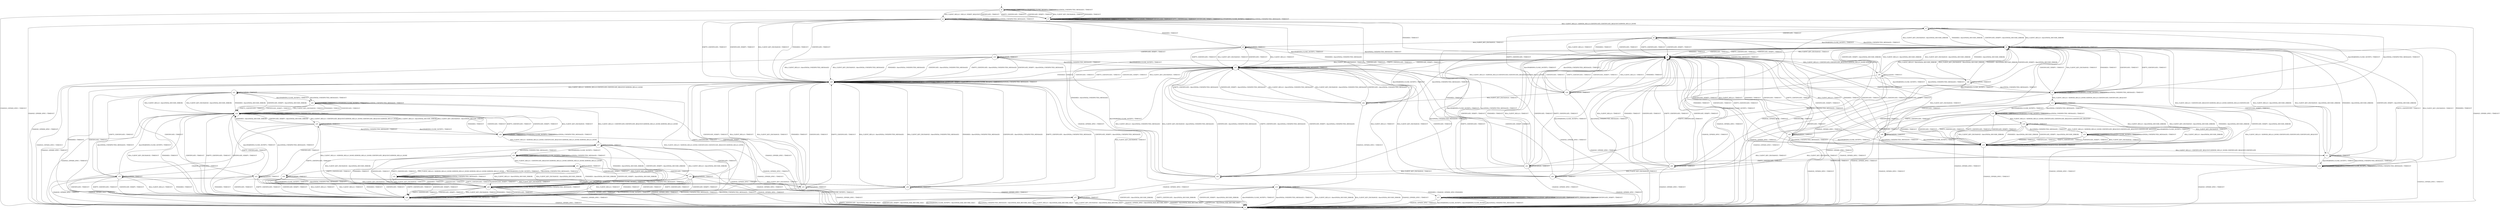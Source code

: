 digraph g {
__start0 [label="" shape="none"];

	s0 [shape="circle" label="s0"];
	s1 [shape="circle" label="s1"];
	s2 [shape="circle" label="s2"];
	s3 [shape="circle" label="s3"];
	s4 [shape="circle" label="s4"];
	s5 [shape="circle" label="s5"];
	s6 [shape="circle" label="s6"];
	s7 [shape="circle" label="s7"];
	s8 [shape="circle" label="s8"];
	s9 [shape="circle" label="s9"];
	s10 [shape="circle" label="s10"];
	s11 [shape="circle" label="s11"];
	s12 [shape="circle" label="s12"];
	s13 [shape="circle" label="s13"];
	s14 [shape="circle" label="s14"];
	s15 [shape="circle" label="s15"];
	s16 [shape="circle" label="s16"];
	s17 [shape="circle" label="s17"];
	s18 [shape="circle" label="s18"];
	s19 [shape="circle" label="s19"];
	s20 [shape="circle" label="s20"];
	s21 [shape="circle" label="s21"];
	s22 [shape="circle" label="s22"];
	s23 [shape="circle" label="s23"];
	s24 [shape="circle" label="s24"];
	s25 [shape="circle" label="s25"];
	s26 [shape="circle" label="s26"];
	s27 [shape="circle" label="s27"];
	s28 [shape="circle" label="s28"];
	s29 [shape="circle" label="s29"];
	s30 [shape="circle" label="s30"];
	s31 [shape="circle" label="s31"];
	s32 [shape="circle" label="s32"];
	s33 [shape="circle" label="s33"];
	s34 [shape="circle" label="s34"];
	s35 [shape="circle" label="s35"];
	s36 [shape="circle" label="s36"];
	s37 [shape="circle" label="s37"];
	s38 [shape="circle" label="s38"];
	s39 [shape="circle" label="s39"];
	s40 [shape="circle" label="s40"];
	s41 [shape="circle" label="s41"];
	s42 [shape="circle" label="s42"];
	s43 [shape="circle" label="s43"];
	s44 [shape="circle" label="s44"];
	s45 [shape="circle" label="s45"];
	s46 [shape="circle" label="s46"];
	s47 [shape="circle" label="s47"];
	s48 [shape="circle" label="s48"];
	s49 [shape="circle" label="s49"];
	s0 -> s2 [label="RSA_CLIENT_HELLO / HELLO_VERIFY_REQUEST"];
	s0 -> s7 [label="RSA_CLIENT_KEY_EXCHANGE / TIMEOUT"];
	s0 -> s1 [label="CHANGE_CIPHER_SPEC / TIMEOUT"];
	s0 -> s7 [label="FINISHED / TIMEOUT"];
	s0 -> s0 [label="APPLICATION / TIMEOUT"];
	s0 -> s7 [label="CERTIFICATE / TIMEOUT"];
	s0 -> s7 [label="EMPTY_CERTIFICATE / TIMEOUT"];
	s0 -> s7 [label="CERTIFICATE_VERIFY / TIMEOUT"];
	s0 -> s0 [label="Alert(WARNING,CLOSE_NOTIFY) / TIMEOUT"];
	s0 -> s0 [label="Alert(FATAL,UNEXPECTED_MESSAGE) / TIMEOUT"];
	s1 -> s1 [label="RSA_CLIENT_HELLO / TIMEOUT"];
	s1 -> s1 [label="RSA_CLIENT_KEY_EXCHANGE / TIMEOUT"];
	s1 -> s1 [label="CHANGE_CIPHER_SPEC / TIMEOUT"];
	s1 -> s1 [label="FINISHED / TIMEOUT"];
	s1 -> s1 [label="APPLICATION / TIMEOUT"];
	s1 -> s1 [label="CERTIFICATE / TIMEOUT"];
	s1 -> s1 [label="EMPTY_CERTIFICATE / TIMEOUT"];
	s1 -> s1 [label="CERTIFICATE_VERIFY / TIMEOUT"];
	s1 -> s1 [label="Alert(WARNING,CLOSE_NOTIFY) / TIMEOUT"];
	s1 -> s1 [label="Alert(FATAL,UNEXPECTED_MESSAGE) / TIMEOUT"];
	s2 -> s3 [label="RSA_CLIENT_HELLO / SERVER_HELLO,CERTIFICATE,CERTIFICATE_REQUEST,SERVER_HELLO_DONE"];
	s2 -> s20 [label="RSA_CLIENT_KEY_EXCHANGE / TIMEOUT"];
	s2 -> s1 [label="CHANGE_CIPHER_SPEC / TIMEOUT"];
	s2 -> s20 [label="FINISHED / TIMEOUT"];
	s2 -> s2 [label="APPLICATION / TIMEOUT"];
	s2 -> s20 [label="CERTIFICATE / TIMEOUT"];
	s2 -> s20 [label="EMPTY_CERTIFICATE / TIMEOUT"];
	s2 -> s20 [label="CERTIFICATE_VERIFY / TIMEOUT"];
	s2 -> s2 [label="Alert(WARNING,CLOSE_NOTIFY) / TIMEOUT"];
	s2 -> s2 [label="Alert(FATAL,UNEXPECTED_MESSAGE) / TIMEOUT"];
	s3 -> s4 [label="RSA_CLIENT_HELLO / Alert(FATAL,DECODE_ERROR)"];
	s3 -> s4 [label="RSA_CLIENT_KEY_EXCHANGE / Alert(FATAL,DECODE_ERROR)"];
	s3 -> s1 [label="CHANGE_CIPHER_SPEC / TIMEOUT"];
	s3 -> s4 [label="FINISHED / Alert(FATAL,DECODE_ERROR)"];
	s3 -> s3 [label="APPLICATION / TIMEOUT"];
	s3 -> s8 [label="CERTIFICATE / TIMEOUT"];
	s3 -> s34 [label="EMPTY_CERTIFICATE / TIMEOUT"];
	s3 -> s4 [label="CERTIFICATE_VERIFY / Alert(FATAL,DECODE_ERROR)"];
	s3 -> s5 [label="Alert(WARNING,CLOSE_NOTIFY) / TIMEOUT"];
	s3 -> s5 [label="Alert(FATAL,UNEXPECTED_MESSAGE) / TIMEOUT"];
	s4 -> s11 [label="RSA_CLIENT_HELLO / CERTIFICATE_REQUEST,SERVER_HELLO_DONE,SERVER_HELLO,CERTIFICATE"];
	s4 -> s6 [label="RSA_CLIENT_KEY_EXCHANGE / TIMEOUT"];
	s4 -> s1 [label="CHANGE_CIPHER_SPEC / TIMEOUT"];
	s4 -> s6 [label="FINISHED / TIMEOUT"];
	s4 -> s4 [label="APPLICATION / TIMEOUT"];
	s4 -> s6 [label="CERTIFICATE / TIMEOUT"];
	s4 -> s6 [label="EMPTY_CERTIFICATE / TIMEOUT"];
	s4 -> s6 [label="CERTIFICATE_VERIFY / TIMEOUT"];
	s4 -> s4 [label="Alert(WARNING,CLOSE_NOTIFY) / TIMEOUT"];
	s4 -> s4 [label="Alert(FATAL,UNEXPECTED_MESSAGE) / TIMEOUT"];
	s5 -> s12 [label="RSA_CLIENT_HELLO / SERVER_HELLO_DONE,SERVER_HELLO,CERTIFICATE,CERTIFICATE_REQUEST"];
	s5 -> s4 [label="RSA_CLIENT_KEY_EXCHANGE / TIMEOUT"];
	s5 -> s1 [label="CHANGE_CIPHER_SPEC / TIMEOUT"];
	s5 -> s4 [label="FINISHED / TIMEOUT"];
	s5 -> s5 [label="APPLICATION / TIMEOUT"];
	s5 -> s4 [label="CERTIFICATE / TIMEOUT"];
	s5 -> s4 [label="EMPTY_CERTIFICATE / TIMEOUT"];
	s5 -> s4 [label="CERTIFICATE_VERIFY / TIMEOUT"];
	s5 -> s5 [label="Alert(WARNING,CLOSE_NOTIFY) / TIMEOUT"];
	s5 -> s5 [label="Alert(FATAL,UNEXPECTED_MESSAGE) / TIMEOUT"];
	s6 -> s39 [label="RSA_CLIENT_HELLO / CERTIFICATE,CERTIFICATE_REQUEST,SERVER_HELLO_DONE,SERVER_HELLO"];
	s6 -> s47 [label="RSA_CLIENT_KEY_EXCHANGE / TIMEOUT"];
	s6 -> s1 [label="CHANGE_CIPHER_SPEC / TIMEOUT"];
	s6 -> s2 [label="FINISHED / TIMEOUT"];
	s6 -> s6 [label="APPLICATION / TIMEOUT"];
	s6 -> s47 [label="CERTIFICATE / TIMEOUT"];
	s6 -> s47 [label="EMPTY_CERTIFICATE / TIMEOUT"];
	s6 -> s47 [label="CERTIFICATE_VERIFY / TIMEOUT"];
	s6 -> s6 [label="Alert(WARNING,CLOSE_NOTIFY) / TIMEOUT"];
	s6 -> s6 [label="Alert(FATAL,UNEXPECTED_MESSAGE) / TIMEOUT"];
	s7 -> s7 [label="RSA_CLIENT_HELLO / HELLO_VERIFY_REQUEST"];
	s7 -> s7 [label="RSA_CLIENT_KEY_EXCHANGE / TIMEOUT"];
	s7 -> s1 [label="CHANGE_CIPHER_SPEC / TIMEOUT"];
	s7 -> s7 [label="FINISHED / TIMEOUT"];
	s7 -> s7 [label="APPLICATION / TIMEOUT"];
	s7 -> s7 [label="CERTIFICATE / TIMEOUT"];
	s7 -> s7 [label="EMPTY_CERTIFICATE / TIMEOUT"];
	s7 -> s7 [label="CERTIFICATE_VERIFY / TIMEOUT"];
	s7 -> s7 [label="Alert(WARNING,CLOSE_NOTIFY) / TIMEOUT"];
	s7 -> s7 [label="Alert(FATAL,UNEXPECTED_MESSAGE) / TIMEOUT"];
	s8 -> s6 [label="RSA_CLIENT_HELLO / TIMEOUT"];
	s8 -> s9 [label="RSA_CLIENT_KEY_EXCHANGE / TIMEOUT"];
	s8 -> s1 [label="CHANGE_CIPHER_SPEC / TIMEOUT"];
	s8 -> s6 [label="FINISHED / TIMEOUT"];
	s8 -> s8 [label="APPLICATION / TIMEOUT"];
	s8 -> s6 [label="CERTIFICATE / TIMEOUT"];
	s8 -> s6 [label="EMPTY_CERTIFICATE / TIMEOUT"];
	s8 -> s6 [label="CERTIFICATE_VERIFY / TIMEOUT"];
	s8 -> s4 [label="Alert(WARNING,CLOSE_NOTIFY) / TIMEOUT"];
	s8 -> s4 [label="Alert(FATAL,UNEXPECTED_MESSAGE) / TIMEOUT"];
	s9 -> s47 [label="RSA_CLIENT_HELLO / TIMEOUT"];
	s9 -> s47 [label="RSA_CLIENT_KEY_EXCHANGE / TIMEOUT"];
	s9 -> s1 [label="CHANGE_CIPHER_SPEC / TIMEOUT"];
	s9 -> s2 [label="FINISHED / TIMEOUT"];
	s9 -> s9 [label="APPLICATION / TIMEOUT"];
	s9 -> s47 [label="CERTIFICATE / TIMEOUT"];
	s9 -> s47 [label="EMPTY_CERTIFICATE / TIMEOUT"];
	s9 -> s10 [label="CERTIFICATE_VERIFY / TIMEOUT"];
	s9 -> s6 [label="Alert(WARNING,CLOSE_NOTIFY) / TIMEOUT"];
	s9 -> s6 [label="Alert(FATAL,UNEXPECTED_MESSAGE) / TIMEOUT"];
	s10 -> s20 [label="RSA_CLIENT_HELLO / Alert(FATAL,UNEXPECTED_MESSAGE)"];
	s10 -> s20 [label="RSA_CLIENT_KEY_EXCHANGE / Alert(FATAL,UNEXPECTED_MESSAGE)"];
	s10 -> s13 [label="CHANGE_CIPHER_SPEC / TIMEOUT"];
	s10 -> s20 [label="FINISHED / Alert(FATAL,UNEXPECTED_MESSAGE)"];
	s10 -> s10 [label="APPLICATION / TIMEOUT"];
	s10 -> s20 [label="CERTIFICATE / Alert(FATAL,UNEXPECTED_MESSAGE)"];
	s10 -> s20 [label="EMPTY_CERTIFICATE / Alert(FATAL,UNEXPECTED_MESSAGE)"];
	s10 -> s20 [label="CERTIFICATE_VERIFY / Alert(FATAL,UNEXPECTED_MESSAGE)"];
	s10 -> s47 [label="Alert(WARNING,CLOSE_NOTIFY) / TIMEOUT"];
	s10 -> s47 [label="Alert(FATAL,UNEXPECTED_MESSAGE) / TIMEOUT"];
	s11 -> s4 [label="RSA_CLIENT_HELLO / Alert(FATAL,DECODE_ERROR)"];
	s11 -> s4 [label="RSA_CLIENT_KEY_EXCHANGE / Alert(FATAL,DECODE_ERROR)"];
	s11 -> s1 [label="CHANGE_CIPHER_SPEC / TIMEOUT"];
	s11 -> s4 [label="FINISHED / Alert(FATAL,DECODE_ERROR)"];
	s11 -> s11 [label="APPLICATION / TIMEOUT"];
	s11 -> s40 [label="CERTIFICATE / TIMEOUT"];
	s11 -> s41 [label="EMPTY_CERTIFICATE / TIMEOUT"];
	s11 -> s4 [label="CERTIFICATE_VERIFY / Alert(FATAL,DECODE_ERROR)"];
	s11 -> s14 [label="Alert(WARNING,CLOSE_NOTIFY) / TIMEOUT"];
	s11 -> s14 [label="Alert(FATAL,UNEXPECTED_MESSAGE) / TIMEOUT"];
	s12 -> s15 [label="RSA_CLIENT_HELLO / Alert(FATAL,DECODE_ERROR)"];
	s12 -> s15 [label="RSA_CLIENT_KEY_EXCHANGE / Alert(FATAL,DECODE_ERROR)"];
	s12 -> s1 [label="CHANGE_CIPHER_SPEC / TIMEOUT"];
	s12 -> s15 [label="FINISHED / Alert(FATAL,DECODE_ERROR)"];
	s12 -> s12 [label="APPLICATION / TIMEOUT"];
	s12 -> s45 [label="CERTIFICATE / TIMEOUT"];
	s12 -> s48 [label="EMPTY_CERTIFICATE / TIMEOUT"];
	s12 -> s15 [label="CERTIFICATE_VERIFY / Alert(FATAL,DECODE_ERROR)"];
	s12 -> s16 [label="Alert(WARNING,CLOSE_NOTIFY) / TIMEOUT"];
	s12 -> s16 [label="Alert(FATAL,UNEXPECTED_MESSAGE) / TIMEOUT"];
	s13 -> s1 [label="RSA_CLIENT_HELLO / Alert(FATAL,DECODE_ERROR)"];
	s13 -> s1 [label="RSA_CLIENT_KEY_EXCHANGE / Alert(FATAL,DECODE_ERROR)"];
	s13 -> s1 [label="CHANGE_CIPHER_SPEC / TIMEOUT"];
	s13 -> s17 [label="FINISHED / CHANGE_CIPHER_SPEC,FINISHED"];
	s13 -> s13 [label="APPLICATION / TIMEOUT"];
	s13 -> s1 [label="CERTIFICATE / Alert(FATAL,DECODE_ERROR)"];
	s13 -> s1 [label="EMPTY_CERTIFICATE / Alert(FATAL,DECODE_ERROR)"];
	s13 -> s1 [label="CERTIFICATE_VERIFY / Alert(FATAL,DECODE_ERROR)"];
	s13 -> s1 [label="Alert(WARNING,CLOSE_NOTIFY) / TIMEOUT"];
	s13 -> s1 [label="Alert(FATAL,UNEXPECTED_MESSAGE) / TIMEOUT"];
	s14 -> s12 [label="RSA_CLIENT_HELLO / SERVER_HELLO_DONE,CERTIFICATE,CERTIFICATE,CERTIFICATE_REQUEST"];
	s14 -> s4 [label="RSA_CLIENT_KEY_EXCHANGE / TIMEOUT"];
	s14 -> s1 [label="CHANGE_CIPHER_SPEC / TIMEOUT"];
	s14 -> s4 [label="FINISHED / TIMEOUT"];
	s14 -> s14 [label="APPLICATION / TIMEOUT"];
	s14 -> s4 [label="CERTIFICATE / TIMEOUT"];
	s14 -> s4 [label="EMPTY_CERTIFICATE / TIMEOUT"];
	s14 -> s4 [label="CERTIFICATE_VERIFY / TIMEOUT"];
	s14 -> s14 [label="Alert(WARNING,CLOSE_NOTIFY) / TIMEOUT"];
	s14 -> s14 [label="Alert(FATAL,UNEXPECTED_MESSAGE) / TIMEOUT"];
	s15 -> s11 [label="RSA_CLIENT_HELLO / CERTIFICATE_REQUEST,SERVER_HELLO_DONE,CERTIFICATE_REQUEST,CERTIFICATE"];
	s15 -> s6 [label="RSA_CLIENT_KEY_EXCHANGE / TIMEOUT"];
	s15 -> s1 [label="CHANGE_CIPHER_SPEC / TIMEOUT"];
	s15 -> s6 [label="FINISHED / TIMEOUT"];
	s15 -> s15 [label="APPLICATION / TIMEOUT"];
	s15 -> s6 [label="CERTIFICATE / TIMEOUT"];
	s15 -> s6 [label="EMPTY_CERTIFICATE / TIMEOUT"];
	s15 -> s6 [label="CERTIFICATE_VERIFY / TIMEOUT"];
	s15 -> s15 [label="Alert(WARNING,CLOSE_NOTIFY) / TIMEOUT"];
	s15 -> s15 [label="Alert(FATAL,UNEXPECTED_MESSAGE) / TIMEOUT"];
	s16 -> s18 [label="RSA_CLIENT_HELLO / SERVER_HELLO_DONE,CERTIFICATE,CERTIFICATE_REQUEST,CERTIFICATE_REQUEST"];
	s16 -> s15 [label="RSA_CLIENT_KEY_EXCHANGE / TIMEOUT"];
	s16 -> s1 [label="CHANGE_CIPHER_SPEC / TIMEOUT"];
	s16 -> s15 [label="FINISHED / TIMEOUT"];
	s16 -> s16 [label="APPLICATION / TIMEOUT"];
	s16 -> s15 [label="CERTIFICATE / TIMEOUT"];
	s16 -> s15 [label="EMPTY_CERTIFICATE / TIMEOUT"];
	s16 -> s15 [label="CERTIFICATE_VERIFY / TIMEOUT"];
	s16 -> s16 [label="Alert(WARNING,CLOSE_NOTIFY) / TIMEOUT"];
	s16 -> s16 [label="Alert(FATAL,UNEXPECTED_MESSAGE) / TIMEOUT"];
	s17 -> s17 [label="RSA_CLIENT_HELLO / Alert(WARNING,NO_RENEGOTIATION)"];
	s17 -> s17 [label="RSA_CLIENT_KEY_EXCHANGE / TIMEOUT"];
	s17 -> s1 [label="CHANGE_CIPHER_SPEC / TIMEOUT"];
	s17 -> s17 [label="FINISHED / TIMEOUT"];
	s17 -> s17 [label="APPLICATION / APPLICATION"];
	s17 -> s17 [label="CERTIFICATE / TIMEOUT"];
	s17 -> s17 [label="EMPTY_CERTIFICATE / TIMEOUT"];
	s17 -> s17 [label="CERTIFICATE_VERIFY / TIMEOUT"];
	s17 -> s1 [label="Alert(WARNING,CLOSE_NOTIFY) / Alert(WARNING,CLOSE_NOTIFY)"];
	s17 -> s1 [label="Alert(FATAL,UNEXPECTED_MESSAGE) / TIMEOUT"];
	s18 -> s15 [label="RSA_CLIENT_HELLO / Alert(FATAL,DECODE_ERROR)"];
	s18 -> s15 [label="RSA_CLIENT_KEY_EXCHANGE / Alert(FATAL,DECODE_ERROR)"];
	s18 -> s1 [label="CHANGE_CIPHER_SPEC / TIMEOUT"];
	s18 -> s15 [label="FINISHED / Alert(FATAL,DECODE_ERROR)"];
	s18 -> s18 [label="APPLICATION / TIMEOUT"];
	s18 -> s45 [label="CERTIFICATE / TIMEOUT"];
	s18 -> s48 [label="EMPTY_CERTIFICATE / TIMEOUT"];
	s18 -> s15 [label="CERTIFICATE_VERIFY / Alert(FATAL,DECODE_ERROR)"];
	s18 -> s19 [label="Alert(WARNING,CLOSE_NOTIFY) / TIMEOUT"];
	s18 -> s19 [label="Alert(FATAL,UNEXPECTED_MESSAGE) / TIMEOUT"];
	s19 -> s18 [label="RSA_CLIENT_HELLO / SERVER_HELLO_DONE,CERTIFICATE_REQUEST,CERTIFICATE_REQUEST,CERTIFICATE_REQUEST"];
	s19 -> s15 [label="RSA_CLIENT_KEY_EXCHANGE / TIMEOUT"];
	s19 -> s1 [label="CHANGE_CIPHER_SPEC / TIMEOUT"];
	s19 -> s15 [label="FINISHED / TIMEOUT"];
	s19 -> s19 [label="APPLICATION / TIMEOUT"];
	s19 -> s15 [label="CERTIFICATE / TIMEOUT"];
	s19 -> s15 [label="EMPTY_CERTIFICATE / TIMEOUT"];
	s19 -> s15 [label="CERTIFICATE_VERIFY / TIMEOUT"];
	s19 -> s19 [label="Alert(WARNING,CLOSE_NOTIFY) / TIMEOUT"];
	s19 -> s19 [label="Alert(FATAL,UNEXPECTED_MESSAGE) / TIMEOUT"];
	s20 -> s21 [label="RSA_CLIENT_HELLO / SERVER_HELLO,CERTIFICATE,CERTIFICATE_REQUEST,SERVER_HELLO_DONE"];
	s20 -> s20 [label="RSA_CLIENT_KEY_EXCHANGE / TIMEOUT"];
	s20 -> s1 [label="CHANGE_CIPHER_SPEC / TIMEOUT"];
	s20 -> s20 [label="FINISHED / TIMEOUT"];
	s20 -> s20 [label="APPLICATION / TIMEOUT"];
	s20 -> s20 [label="CERTIFICATE / TIMEOUT"];
	s20 -> s20 [label="EMPTY_CERTIFICATE / TIMEOUT"];
	s20 -> s20 [label="CERTIFICATE_VERIFY / TIMEOUT"];
	s20 -> s20 [label="Alert(WARNING,CLOSE_NOTIFY) / TIMEOUT"];
	s20 -> s20 [label="Alert(FATAL,UNEXPECTED_MESSAGE) / TIMEOUT"];
	s21 -> s22 [label="RSA_CLIENT_HELLO / Alert(FATAL,DECODE_ERROR)"];
	s21 -> s22 [label="RSA_CLIENT_KEY_EXCHANGE / Alert(FATAL,DECODE_ERROR)"];
	s21 -> s1 [label="CHANGE_CIPHER_SPEC / TIMEOUT"];
	s21 -> s22 [label="FINISHED / Alert(FATAL,DECODE_ERROR)"];
	s21 -> s21 [label="APPLICATION / TIMEOUT"];
	s21 -> s23 [label="CERTIFICATE / TIMEOUT"];
	s21 -> s35 [label="EMPTY_CERTIFICATE / TIMEOUT"];
	s21 -> s22 [label="CERTIFICATE_VERIFY / Alert(FATAL,DECODE_ERROR)"];
	s21 -> s24 [label="Alert(WARNING,CLOSE_NOTIFY) / TIMEOUT"];
	s21 -> s24 [label="Alert(FATAL,UNEXPECTED_MESSAGE) / TIMEOUT"];
	s22 -> s25 [label="RSA_CLIENT_HELLO / CERTIFICATE_REQUEST,SERVER_HELLO_DONE,CERTIFICATE_REQUEST,SERVER_HELLO_DONE"];
	s22 -> s26 [label="RSA_CLIENT_KEY_EXCHANGE / TIMEOUT"];
	s22 -> s1 [label="CHANGE_CIPHER_SPEC / TIMEOUT"];
	s22 -> s26 [label="FINISHED / TIMEOUT"];
	s22 -> s22 [label="APPLICATION / TIMEOUT"];
	s22 -> s26 [label="CERTIFICATE / TIMEOUT"];
	s22 -> s26 [label="EMPTY_CERTIFICATE / TIMEOUT"];
	s22 -> s26 [label="CERTIFICATE_VERIFY / TIMEOUT"];
	s22 -> s22 [label="Alert(WARNING,CLOSE_NOTIFY) / TIMEOUT"];
	s22 -> s22 [label="Alert(FATAL,UNEXPECTED_MESSAGE) / TIMEOUT"];
	s23 -> s26 [label="RSA_CLIENT_HELLO / TIMEOUT"];
	s23 -> s33 [label="RSA_CLIENT_KEY_EXCHANGE / TIMEOUT"];
	s23 -> s1 [label="CHANGE_CIPHER_SPEC / TIMEOUT"];
	s23 -> s26 [label="FINISHED / TIMEOUT"];
	s23 -> s23 [label="APPLICATION / TIMEOUT"];
	s23 -> s26 [label="CERTIFICATE / TIMEOUT"];
	s23 -> s26 [label="EMPTY_CERTIFICATE / TIMEOUT"];
	s23 -> s26 [label="CERTIFICATE_VERIFY / TIMEOUT"];
	s23 -> s22 [label="Alert(WARNING,CLOSE_NOTIFY) / TIMEOUT"];
	s23 -> s22 [label="Alert(FATAL,UNEXPECTED_MESSAGE) / TIMEOUT"];
	s24 -> s27 [label="RSA_CLIENT_HELLO / CERTIFICATE,CERTIFICATE_REQUEST,SERVER_HELLO_DONE,SERVER_HELLO_DONE"];
	s24 -> s22 [label="RSA_CLIENT_KEY_EXCHANGE / TIMEOUT"];
	s24 -> s1 [label="CHANGE_CIPHER_SPEC / TIMEOUT"];
	s24 -> s22 [label="FINISHED / TIMEOUT"];
	s24 -> s24 [label="APPLICATION / TIMEOUT"];
	s24 -> s22 [label="CERTIFICATE / TIMEOUT"];
	s24 -> s22 [label="EMPTY_CERTIFICATE / TIMEOUT"];
	s24 -> s22 [label="CERTIFICATE_VERIFY / TIMEOUT"];
	s24 -> s24 [label="Alert(WARNING,CLOSE_NOTIFY) / TIMEOUT"];
	s24 -> s24 [label="Alert(FATAL,UNEXPECTED_MESSAGE) / TIMEOUT"];
	s25 -> s22 [label="RSA_CLIENT_HELLO / Alert(FATAL,DECODE_ERROR)"];
	s25 -> s22 [label="RSA_CLIENT_KEY_EXCHANGE / Alert(FATAL,DECODE_ERROR)"];
	s25 -> s1 [label="CHANGE_CIPHER_SPEC / TIMEOUT"];
	s25 -> s22 [label="FINISHED / Alert(FATAL,DECODE_ERROR)"];
	s25 -> s25 [label="APPLICATION / TIMEOUT"];
	s25 -> s23 [label="CERTIFICATE / TIMEOUT"];
	s25 -> s35 [label="EMPTY_CERTIFICATE / TIMEOUT"];
	s25 -> s22 [label="CERTIFICATE_VERIFY / Alert(FATAL,DECODE_ERROR)"];
	s25 -> s28 [label="Alert(WARNING,CLOSE_NOTIFY) / TIMEOUT"];
	s25 -> s28 [label="Alert(FATAL,UNEXPECTED_MESSAGE) / TIMEOUT"];
	s26 -> s21 [label="RSA_CLIENT_HELLO / SERVER_HELLO_DONE,CERTIFICATE,CERTIFICATE_REQUEST,SERVER_HELLO_DONE"];
	s26 -> s20 [label="RSA_CLIENT_KEY_EXCHANGE / TIMEOUT"];
	s26 -> s1 [label="CHANGE_CIPHER_SPEC / TIMEOUT"];
	s26 -> s20 [label="FINISHED / TIMEOUT"];
	s26 -> s26 [label="APPLICATION / TIMEOUT"];
	s26 -> s20 [label="CERTIFICATE / TIMEOUT"];
	s26 -> s20 [label="EMPTY_CERTIFICATE / TIMEOUT"];
	s26 -> s20 [label="CERTIFICATE_VERIFY / TIMEOUT"];
	s26 -> s26 [label="Alert(WARNING,CLOSE_NOTIFY) / TIMEOUT"];
	s26 -> s26 [label="Alert(FATAL,UNEXPECTED_MESSAGE) / TIMEOUT"];
	s27 -> s29 [label="RSA_CLIENT_HELLO / Alert(FATAL,DECODE_ERROR)"];
	s27 -> s29 [label="RSA_CLIENT_KEY_EXCHANGE / Alert(FATAL,DECODE_ERROR)"];
	s27 -> s1 [label="CHANGE_CIPHER_SPEC / TIMEOUT"];
	s27 -> s29 [label="FINISHED / Alert(FATAL,DECODE_ERROR)"];
	s27 -> s27 [label="APPLICATION / TIMEOUT"];
	s27 -> s38 [label="CERTIFICATE / TIMEOUT"];
	s27 -> s44 [label="EMPTY_CERTIFICATE / TIMEOUT"];
	s27 -> s29 [label="CERTIFICATE_VERIFY / Alert(FATAL,DECODE_ERROR)"];
	s27 -> s30 [label="Alert(WARNING,CLOSE_NOTIFY) / TIMEOUT"];
	s27 -> s30 [label="Alert(FATAL,UNEXPECTED_MESSAGE) / TIMEOUT"];
	s28 -> s27 [label="RSA_CLIENT_HELLO / SERVER_HELLO_DONE,CERTIFICATE_REQUEST,SERVER_HELLO_DONE,SERVER_HELLO_DONE"];
	s28 -> s22 [label="RSA_CLIENT_KEY_EXCHANGE / TIMEOUT"];
	s28 -> s1 [label="CHANGE_CIPHER_SPEC / TIMEOUT"];
	s28 -> s22 [label="FINISHED / TIMEOUT"];
	s28 -> s28 [label="APPLICATION / TIMEOUT"];
	s28 -> s22 [label="CERTIFICATE / TIMEOUT"];
	s28 -> s22 [label="EMPTY_CERTIFICATE / TIMEOUT"];
	s28 -> s22 [label="CERTIFICATE_VERIFY / TIMEOUT"];
	s28 -> s28 [label="Alert(WARNING,CLOSE_NOTIFY) / TIMEOUT"];
	s28 -> s28 [label="Alert(FATAL,UNEXPECTED_MESSAGE) / TIMEOUT"];
	s29 -> s25 [label="RSA_CLIENT_HELLO / SERVER_HELLO_DONE,SERVER_HELLO_DONE,CERTIFICATE_REQUEST,SERVER_HELLO_DONE"];
	s29 -> s26 [label="RSA_CLIENT_KEY_EXCHANGE / TIMEOUT"];
	s29 -> s1 [label="CHANGE_CIPHER_SPEC / TIMEOUT"];
	s29 -> s26 [label="FINISHED / TIMEOUT"];
	s29 -> s29 [label="APPLICATION / TIMEOUT"];
	s29 -> s26 [label="CERTIFICATE / TIMEOUT"];
	s29 -> s26 [label="EMPTY_CERTIFICATE / TIMEOUT"];
	s29 -> s26 [label="CERTIFICATE_VERIFY / TIMEOUT"];
	s29 -> s29 [label="Alert(WARNING,CLOSE_NOTIFY) / TIMEOUT"];
	s29 -> s29 [label="Alert(FATAL,UNEXPECTED_MESSAGE) / TIMEOUT"];
	s30 -> s31 [label="RSA_CLIENT_HELLO / CERTIFICATE_REQUEST,SERVER_HELLO_DONE,SERVER_HELLO_DONE,SERVER_HELLO_DONE"];
	s30 -> s29 [label="RSA_CLIENT_KEY_EXCHANGE / TIMEOUT"];
	s30 -> s1 [label="CHANGE_CIPHER_SPEC / TIMEOUT"];
	s30 -> s29 [label="FINISHED / TIMEOUT"];
	s30 -> s30 [label="APPLICATION / TIMEOUT"];
	s30 -> s29 [label="CERTIFICATE / TIMEOUT"];
	s30 -> s29 [label="EMPTY_CERTIFICATE / TIMEOUT"];
	s30 -> s29 [label="CERTIFICATE_VERIFY / TIMEOUT"];
	s30 -> s30 [label="Alert(WARNING,CLOSE_NOTIFY) / TIMEOUT"];
	s30 -> s30 [label="Alert(FATAL,UNEXPECTED_MESSAGE) / TIMEOUT"];
	s31 -> s29 [label="RSA_CLIENT_HELLO / Alert(FATAL,DECODE_ERROR)"];
	s31 -> s29 [label="RSA_CLIENT_KEY_EXCHANGE / Alert(FATAL,DECODE_ERROR)"];
	s31 -> s1 [label="CHANGE_CIPHER_SPEC / TIMEOUT"];
	s31 -> s29 [label="FINISHED / Alert(FATAL,DECODE_ERROR)"];
	s31 -> s31 [label="APPLICATION / TIMEOUT"];
	s31 -> s38 [label="CERTIFICATE / TIMEOUT"];
	s31 -> s44 [label="EMPTY_CERTIFICATE / TIMEOUT"];
	s31 -> s29 [label="CERTIFICATE_VERIFY / Alert(FATAL,DECODE_ERROR)"];
	s31 -> s32 [label="Alert(WARNING,CLOSE_NOTIFY) / TIMEOUT"];
	s31 -> s32 [label="Alert(FATAL,UNEXPECTED_MESSAGE) / TIMEOUT"];
	s32 -> s31 [label="RSA_CLIENT_HELLO / SERVER_HELLO_DONE,SERVER_HELLO_DONE,SERVER_HELLO_DONE,SERVER_HELLO_DONE"];
	s32 -> s29 [label="RSA_CLIENT_KEY_EXCHANGE / TIMEOUT"];
	s32 -> s1 [label="CHANGE_CIPHER_SPEC / TIMEOUT"];
	s32 -> s29 [label="FINISHED / TIMEOUT"];
	s32 -> s32 [label="APPLICATION / TIMEOUT"];
	s32 -> s29 [label="CERTIFICATE / TIMEOUT"];
	s32 -> s29 [label="EMPTY_CERTIFICATE / TIMEOUT"];
	s32 -> s29 [label="CERTIFICATE_VERIFY / TIMEOUT"];
	s32 -> s32 [label="Alert(WARNING,CLOSE_NOTIFY) / TIMEOUT"];
	s32 -> s32 [label="Alert(FATAL,UNEXPECTED_MESSAGE) / TIMEOUT"];
	s33 -> s20 [label="RSA_CLIENT_HELLO / TIMEOUT"];
	s33 -> s20 [label="RSA_CLIENT_KEY_EXCHANGE / TIMEOUT"];
	s33 -> s1 [label="CHANGE_CIPHER_SPEC / TIMEOUT"];
	s33 -> s20 [label="FINISHED / TIMEOUT"];
	s33 -> s33 [label="APPLICATION / TIMEOUT"];
	s33 -> s20 [label="CERTIFICATE / TIMEOUT"];
	s33 -> s20 [label="EMPTY_CERTIFICATE / TIMEOUT"];
	s33 -> s20 [label="CERTIFICATE_VERIFY / TIMEOUT"];
	s33 -> s26 [label="Alert(WARNING,CLOSE_NOTIFY) / TIMEOUT"];
	s33 -> s26 [label="Alert(FATAL,UNEXPECTED_MESSAGE) / TIMEOUT"];
	s34 -> s6 [label="RSA_CLIENT_HELLO / TIMEOUT"];
	s34 -> s42 [label="RSA_CLIENT_KEY_EXCHANGE / TIMEOUT"];
	s34 -> s1 [label="CHANGE_CIPHER_SPEC / TIMEOUT"];
	s34 -> s6 [label="FINISHED / TIMEOUT"];
	s34 -> s34 [label="APPLICATION / TIMEOUT"];
	s34 -> s6 [label="CERTIFICATE / TIMEOUT"];
	s34 -> s6 [label="EMPTY_CERTIFICATE / TIMEOUT"];
	s34 -> s6 [label="CERTIFICATE_VERIFY / TIMEOUT"];
	s34 -> s4 [label="Alert(WARNING,CLOSE_NOTIFY) / TIMEOUT"];
	s34 -> s4 [label="Alert(FATAL,UNEXPECTED_MESSAGE) / TIMEOUT"];
	s35 -> s26 [label="RSA_CLIENT_HELLO / TIMEOUT"];
	s35 -> s36 [label="RSA_CLIENT_KEY_EXCHANGE / TIMEOUT"];
	s35 -> s1 [label="CHANGE_CIPHER_SPEC / TIMEOUT"];
	s35 -> s26 [label="FINISHED / TIMEOUT"];
	s35 -> s35 [label="APPLICATION / TIMEOUT"];
	s35 -> s26 [label="CERTIFICATE / TIMEOUT"];
	s35 -> s26 [label="EMPTY_CERTIFICATE / TIMEOUT"];
	s35 -> s26 [label="CERTIFICATE_VERIFY / TIMEOUT"];
	s35 -> s22 [label="Alert(WARNING,CLOSE_NOTIFY) / TIMEOUT"];
	s35 -> s22 [label="Alert(FATAL,UNEXPECTED_MESSAGE) / TIMEOUT"];
	s36 -> s20 [label="RSA_CLIENT_HELLO / Alert(FATAL,UNEXPECTED_MESSAGE)"];
	s36 -> s20 [label="RSA_CLIENT_KEY_EXCHANGE / Alert(FATAL,UNEXPECTED_MESSAGE)"];
	s36 -> s37 [label="CHANGE_CIPHER_SPEC / TIMEOUT"];
	s36 -> s20 [label="FINISHED / Alert(FATAL,UNEXPECTED_MESSAGE)"];
	s36 -> s36 [label="APPLICATION / TIMEOUT"];
	s36 -> s20 [label="CERTIFICATE / Alert(FATAL,UNEXPECTED_MESSAGE)"];
	s36 -> s20 [label="EMPTY_CERTIFICATE / Alert(FATAL,UNEXPECTED_MESSAGE)"];
	s36 -> s20 [label="CERTIFICATE_VERIFY / Alert(FATAL,UNEXPECTED_MESSAGE)"];
	s36 -> s26 [label="Alert(WARNING,CLOSE_NOTIFY) / TIMEOUT"];
	s36 -> s26 [label="Alert(FATAL,UNEXPECTED_MESSAGE) / TIMEOUT"];
	s37 -> s1 [label="RSA_CLIENT_HELLO / Alert(FATAL,BAD_RECORD_MAC)"];
	s37 -> s1 [label="RSA_CLIENT_KEY_EXCHANGE / Alert(FATAL,BAD_RECORD_MAC)"];
	s37 -> s1 [label="CHANGE_CIPHER_SPEC / Alert(FATAL,BAD_RECORD_MAC)"];
	s37 -> s1 [label="FINISHED / Alert(FATAL,BAD_RECORD_MAC)"];
	s37 -> s37 [label="APPLICATION / TIMEOUT"];
	s37 -> s1 [label="CERTIFICATE / Alert(FATAL,BAD_RECORD_MAC)"];
	s37 -> s1 [label="EMPTY_CERTIFICATE / Alert(FATAL,BAD_RECORD_MAC)"];
	s37 -> s1 [label="CERTIFICATE_VERIFY / Alert(FATAL,BAD_RECORD_MAC)"];
	s37 -> s1 [label="Alert(WARNING,CLOSE_NOTIFY) / Alert(FATAL,BAD_RECORD_MAC)"];
	s37 -> s1 [label="Alert(FATAL,UNEXPECTED_MESSAGE) / Alert(FATAL,BAD_RECORD_MAC)"];
	s38 -> s26 [label="RSA_CLIENT_HELLO / TIMEOUT"];
	s38 -> s33 [label="RSA_CLIENT_KEY_EXCHANGE / TIMEOUT"];
	s38 -> s1 [label="CHANGE_CIPHER_SPEC / TIMEOUT"];
	s38 -> s26 [label="FINISHED / TIMEOUT"];
	s38 -> s38 [label="APPLICATION / TIMEOUT"];
	s38 -> s26 [label="CERTIFICATE / TIMEOUT"];
	s38 -> s26 [label="EMPTY_CERTIFICATE / TIMEOUT"];
	s38 -> s26 [label="CERTIFICATE_VERIFY / TIMEOUT"];
	s38 -> s29 [label="Alert(WARNING,CLOSE_NOTIFY) / TIMEOUT"];
	s38 -> s29 [label="Alert(FATAL,UNEXPECTED_MESSAGE) / TIMEOUT"];
	s39 -> s4 [label="RSA_CLIENT_HELLO / Alert(FATAL,DECODE_ERROR)"];
	s39 -> s4 [label="RSA_CLIENT_KEY_EXCHANGE / Alert(FATAL,DECODE_ERROR)"];
	s39 -> s1 [label="CHANGE_CIPHER_SPEC / TIMEOUT"];
	s39 -> s4 [label="FINISHED / Alert(FATAL,DECODE_ERROR)"];
	s39 -> s39 [label="APPLICATION / TIMEOUT"];
	s39 -> s40 [label="CERTIFICATE / TIMEOUT"];
	s39 -> s41 [label="EMPTY_CERTIFICATE / TIMEOUT"];
	s39 -> s4 [label="CERTIFICATE_VERIFY / Alert(FATAL,DECODE_ERROR)"];
	s39 -> s5 [label="Alert(WARNING,CLOSE_NOTIFY) / TIMEOUT"];
	s39 -> s5 [label="Alert(FATAL,UNEXPECTED_MESSAGE) / TIMEOUT"];
	s40 -> s6 [label="RSA_CLIENT_HELLO / TIMEOUT"];
	s40 -> s46 [label="RSA_CLIENT_KEY_EXCHANGE / TIMEOUT"];
	s40 -> s1 [label="CHANGE_CIPHER_SPEC / TIMEOUT"];
	s40 -> s6 [label="FINISHED / TIMEOUT"];
	s40 -> s40 [label="APPLICATION / TIMEOUT"];
	s40 -> s6 [label="CERTIFICATE / TIMEOUT"];
	s40 -> s6 [label="EMPTY_CERTIFICATE / TIMEOUT"];
	s40 -> s6 [label="CERTIFICATE_VERIFY / TIMEOUT"];
	s40 -> s4 [label="Alert(WARNING,CLOSE_NOTIFY) / TIMEOUT"];
	s40 -> s4 [label="Alert(FATAL,UNEXPECTED_MESSAGE) / TIMEOUT"];
	s41 -> s6 [label="RSA_CLIENT_HELLO / TIMEOUT"];
	s41 -> s43 [label="RSA_CLIENT_KEY_EXCHANGE / TIMEOUT"];
	s41 -> s1 [label="CHANGE_CIPHER_SPEC / TIMEOUT"];
	s41 -> s6 [label="FINISHED / TIMEOUT"];
	s41 -> s41 [label="APPLICATION / TIMEOUT"];
	s41 -> s6 [label="CERTIFICATE / TIMEOUT"];
	s41 -> s6 [label="EMPTY_CERTIFICATE / TIMEOUT"];
	s41 -> s6 [label="CERTIFICATE_VERIFY / TIMEOUT"];
	s41 -> s4 [label="Alert(WARNING,CLOSE_NOTIFY) / TIMEOUT"];
	s41 -> s4 [label="Alert(FATAL,UNEXPECTED_MESSAGE) / TIMEOUT"];
	s42 -> s47 [label="RSA_CLIENT_HELLO / Alert(FATAL,UNEXPECTED_MESSAGE)"];
	s42 -> s47 [label="RSA_CLIENT_KEY_EXCHANGE / Alert(FATAL,UNEXPECTED_MESSAGE)"];
	s42 -> s13 [label="CHANGE_CIPHER_SPEC / TIMEOUT"];
	s42 -> s2 [label="FINISHED / Alert(FATAL,UNEXPECTED_MESSAGE)"];
	s42 -> s42 [label="APPLICATION / TIMEOUT"];
	s42 -> s47 [label="CERTIFICATE / Alert(FATAL,UNEXPECTED_MESSAGE)"];
	s42 -> s47 [label="EMPTY_CERTIFICATE / Alert(FATAL,UNEXPECTED_MESSAGE)"];
	s42 -> s47 [label="CERTIFICATE_VERIFY / Alert(FATAL,UNEXPECTED_MESSAGE)"];
	s42 -> s6 [label="Alert(WARNING,CLOSE_NOTIFY) / TIMEOUT"];
	s42 -> s6 [label="Alert(FATAL,UNEXPECTED_MESSAGE) / TIMEOUT"];
	s43 -> s47 [label="RSA_CLIENT_HELLO / Alert(FATAL,UNEXPECTED_MESSAGE)"];
	s43 -> s47 [label="RSA_CLIENT_KEY_EXCHANGE / Alert(FATAL,UNEXPECTED_MESSAGE)"];
	s43 -> s37 [label="CHANGE_CIPHER_SPEC / TIMEOUT"];
	s43 -> s2 [label="FINISHED / Alert(FATAL,UNEXPECTED_MESSAGE)"];
	s43 -> s43 [label="APPLICATION / TIMEOUT"];
	s43 -> s47 [label="CERTIFICATE / Alert(FATAL,UNEXPECTED_MESSAGE)"];
	s43 -> s47 [label="EMPTY_CERTIFICATE / Alert(FATAL,UNEXPECTED_MESSAGE)"];
	s43 -> s47 [label="CERTIFICATE_VERIFY / Alert(FATAL,UNEXPECTED_MESSAGE)"];
	s43 -> s6 [label="Alert(WARNING,CLOSE_NOTIFY) / TIMEOUT"];
	s43 -> s6 [label="Alert(FATAL,UNEXPECTED_MESSAGE) / TIMEOUT"];
	s44 -> s26 [label="RSA_CLIENT_HELLO / TIMEOUT"];
	s44 -> s36 [label="RSA_CLIENT_KEY_EXCHANGE / TIMEOUT"];
	s44 -> s1 [label="CHANGE_CIPHER_SPEC / TIMEOUT"];
	s44 -> s26 [label="FINISHED / TIMEOUT"];
	s44 -> s44 [label="APPLICATION / TIMEOUT"];
	s44 -> s26 [label="CERTIFICATE / TIMEOUT"];
	s44 -> s26 [label="EMPTY_CERTIFICATE / TIMEOUT"];
	s44 -> s26 [label="CERTIFICATE_VERIFY / TIMEOUT"];
	s44 -> s29 [label="Alert(WARNING,CLOSE_NOTIFY) / TIMEOUT"];
	s44 -> s29 [label="Alert(FATAL,UNEXPECTED_MESSAGE) / TIMEOUT"];
	s45 -> s6 [label="RSA_CLIENT_HELLO / TIMEOUT"];
	s45 -> s46 [label="RSA_CLIENT_KEY_EXCHANGE / TIMEOUT"];
	s45 -> s1 [label="CHANGE_CIPHER_SPEC / TIMEOUT"];
	s45 -> s6 [label="FINISHED / TIMEOUT"];
	s45 -> s45 [label="APPLICATION / TIMEOUT"];
	s45 -> s6 [label="CERTIFICATE / TIMEOUT"];
	s45 -> s6 [label="EMPTY_CERTIFICATE / TIMEOUT"];
	s45 -> s6 [label="CERTIFICATE_VERIFY / TIMEOUT"];
	s45 -> s15 [label="Alert(WARNING,CLOSE_NOTIFY) / TIMEOUT"];
	s45 -> s15 [label="Alert(FATAL,UNEXPECTED_MESSAGE) / TIMEOUT"];
	s46 -> s47 [label="RSA_CLIENT_HELLO / TIMEOUT"];
	s46 -> s47 [label="RSA_CLIENT_KEY_EXCHANGE / TIMEOUT"];
	s46 -> s1 [label="CHANGE_CIPHER_SPEC / TIMEOUT"];
	s46 -> s2 [label="FINISHED / TIMEOUT"];
	s46 -> s46 [label="APPLICATION / TIMEOUT"];
	s46 -> s47 [label="CERTIFICATE / TIMEOUT"];
	s46 -> s47 [label="EMPTY_CERTIFICATE / TIMEOUT"];
	s46 -> s47 [label="CERTIFICATE_VERIFY / TIMEOUT"];
	s46 -> s6 [label="Alert(WARNING,CLOSE_NOTIFY) / TIMEOUT"];
	s46 -> s6 [label="Alert(FATAL,UNEXPECTED_MESSAGE) / TIMEOUT"];
	s47 -> s49 [label="RSA_CLIENT_HELLO / SERVER_HELLO,CERTIFICATE,CERTIFICATE_REQUEST,SERVER_HELLO_DONE"];
	s47 -> s20 [label="RSA_CLIENT_KEY_EXCHANGE / TIMEOUT"];
	s47 -> s1 [label="CHANGE_CIPHER_SPEC / TIMEOUT"];
	s47 -> s20 [label="FINISHED / TIMEOUT"];
	s47 -> s47 [label="APPLICATION / TIMEOUT"];
	s47 -> s20 [label="CERTIFICATE / TIMEOUT"];
	s47 -> s20 [label="EMPTY_CERTIFICATE / TIMEOUT"];
	s47 -> s20 [label="CERTIFICATE_VERIFY / TIMEOUT"];
	s47 -> s47 [label="Alert(WARNING,CLOSE_NOTIFY) / TIMEOUT"];
	s47 -> s47 [label="Alert(FATAL,UNEXPECTED_MESSAGE) / TIMEOUT"];
	s48 -> s6 [label="RSA_CLIENT_HELLO / TIMEOUT"];
	s48 -> s43 [label="RSA_CLIENT_KEY_EXCHANGE / TIMEOUT"];
	s48 -> s1 [label="CHANGE_CIPHER_SPEC / TIMEOUT"];
	s48 -> s6 [label="FINISHED / TIMEOUT"];
	s48 -> s48 [label="APPLICATION / TIMEOUT"];
	s48 -> s6 [label="CERTIFICATE / TIMEOUT"];
	s48 -> s6 [label="EMPTY_CERTIFICATE / TIMEOUT"];
	s48 -> s6 [label="CERTIFICATE_VERIFY / TIMEOUT"];
	s48 -> s15 [label="Alert(WARNING,CLOSE_NOTIFY) / TIMEOUT"];
	s48 -> s15 [label="Alert(FATAL,UNEXPECTED_MESSAGE) / TIMEOUT"];
	s49 -> s4 [label="RSA_CLIENT_HELLO / Alert(FATAL,DECODE_ERROR)"];
	s49 -> s4 [label="RSA_CLIENT_KEY_EXCHANGE / Alert(FATAL,DECODE_ERROR)"];
	s49 -> s1 [label="CHANGE_CIPHER_SPEC / TIMEOUT"];
	s49 -> s4 [label="FINISHED / Alert(FATAL,DECODE_ERROR)"];
	s49 -> s49 [label="APPLICATION / TIMEOUT"];
	s49 -> s40 [label="CERTIFICATE / TIMEOUT"];
	s49 -> s34 [label="EMPTY_CERTIFICATE / TIMEOUT"];
	s49 -> s4 [label="CERTIFICATE_VERIFY / Alert(FATAL,DECODE_ERROR)"];
	s49 -> s5 [label="Alert(WARNING,CLOSE_NOTIFY) / TIMEOUT"];
	s49 -> s5 [label="Alert(FATAL,UNEXPECTED_MESSAGE) / TIMEOUT"];

__start0 -> s0;
}
